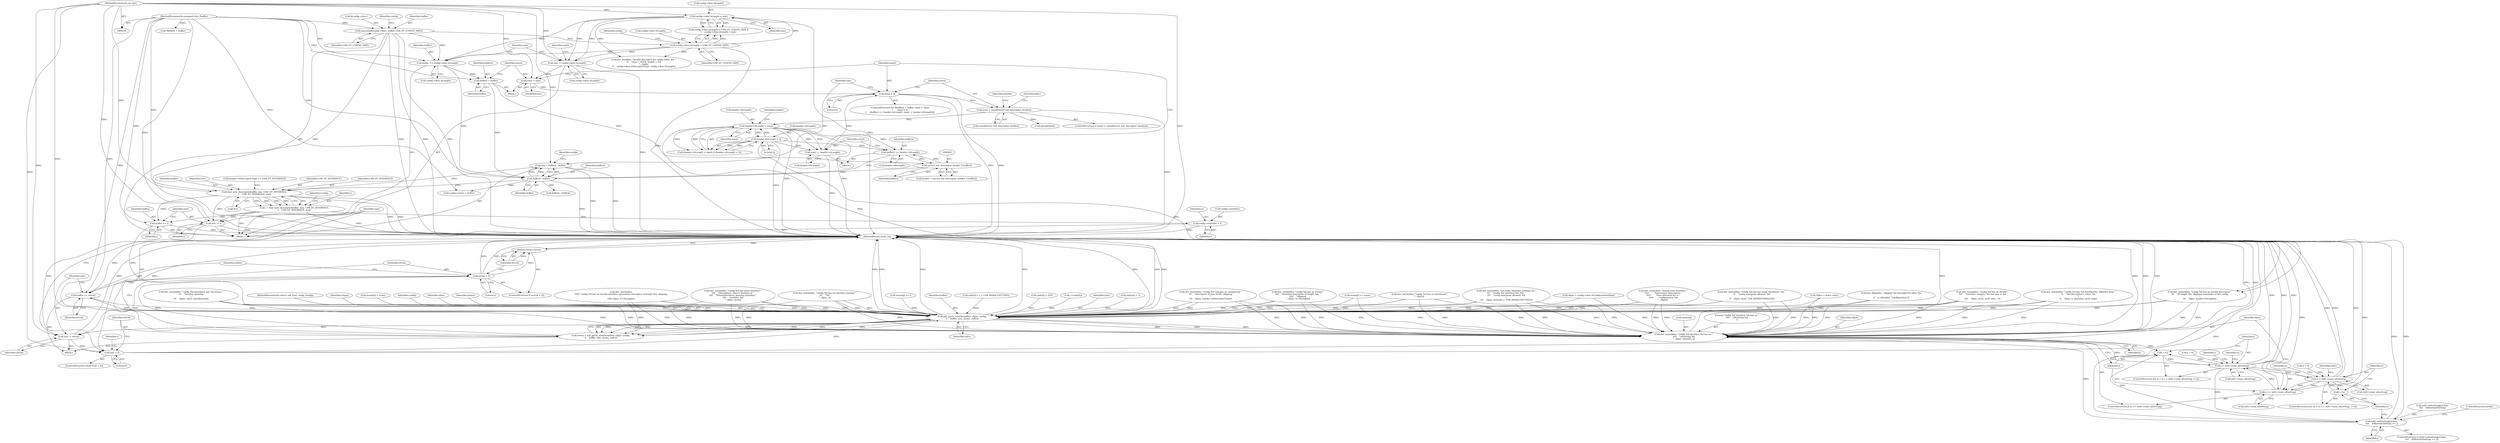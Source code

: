 digraph "0_linux_bd7a3fe770ebd8391d1c7d072ff88e9e76d063eb@integer" {
"1000486" [label="(Call,size = buffer2 - buffer)"];
"1000488" [label="(Call,buffer2 - buffer)"];
"1000280" [label="(Call,(struct usb_descriptor_header *) buffer2)"];
"1000253" [label="(Call,buffer2 += header->bLength)"];
"1000285" [label="(Call,header->bLength > size2)"];
"1000290" [label="(Call,header->bLength < 2)"];
"1000265" [label="(Call,size2 < sizeof(struct usb_descriptor_header))"];
"1000249" [label="(Call,size2 > 0)"];
"1000258" [label="(Call,size2 -= header->bLength)"];
"1000246" [label="(Call,size2 = size)"];
"1000208" [label="(Call,size -= config->desc.bLength)"];
"1000169" [label="(Call,config->desc.bLength > size)"];
"1000162" [label="(Call,config->desc.bLength < USB_DT_CONFIG_SIZE)"];
"1000145" [label="(Call,memcpy(&config->desc, buffer, USB_DT_CONFIG_SIZE))"];
"1000113" [label="(MethodParameterIn,unsigned char *buffer)"];
"1000114" [label="(MethodParameterIn,int size)"];
"1000243" [label="(Call,buffer2 = buffer)"];
"1000201" [label="(Call,buffer += config->desc.bLength)"];
"1000642" [label="(Call,find_next_descriptor(buffer, size, USB_DT_INTERFACE,\n\t    USB_DT_INTERFACE, &n))"];
"1000640" [label="(Call,i = find_next_descriptor(buffer, size, USB_DT_INTERFACE,\n\t    USB_DT_INTERFACE, &n))"];
"1000649" [label="(Call,config->extralen = i)"];
"1000665" [label="(Call,buffer += i)"];
"1000678" [label="(Call,usb_parse_interface(ddev, cfgno, config,\n\t\t    buffer, size, inums, nalts))"];
"1000676" [label="(Call,retval = usb_parse_interface(ddev, cfgno, config,\n\t\t    buffer, size, inums, nalts))"];
"1000687" [label="(Call,retval < 0)"];
"1000690" [label="(Return,return retval;)"];
"1000692" [label="(Call,buffer += retval)"];
"1000695" [label="(Call,size -= retval)"];
"1000672" [label="(Call,size > 0)"];
"1000758" [label="(Call,dev_warn(ddev, \"config %d interface %d has no \"\n\t\t\t\t    \"altsetting %d\n\", cfgno, inums[i], j))"];
"1000724" [label="(Call,++j)"];
"1000719" [label="(Call,j < intfc->num_altsetting)"];
"1000731" [label="(Call,n < intfc->num_altsetting)"];
"1000736" [label="(Call,++n)"];
"1000753" [label="(Call,n >= intfc->num_altsetting)"];
"1000740" [label="(Call,intfc->altsetting[n].desc.\n\t\t\t\t    bAlternateSetting == j)"];
"1000668" [label="(Call,size -= i)"];
"1000251" [label="(Literal,0)"];
"1000692" [label="(Call,buffer += retval)"];
"1000761" [label="(Identifier,cfgno)"];
"1000741" [label="(Call,intfc->altsetting[n].desc.\n\t\t\t\t    bAlternateSetting)"];
"1000114" [label="(MethodParameterIn,int size)"];
"1000696" [label="(Identifier,size)"];
"1000488" [label="(Call,buffer2 - buffer)"];
"1000124" [label="(Call,*buffer0 = buffer)"];
"1000490" [label="(Identifier,buffer)"];
"1000359" [label="(Call,dev_warn(ddev, \"config %d has an invalid \"\n\t\t\t\t    \"interface number: %d but max is %d\n\",\n\t\t\t\t    cfgno, inum, nintf_orig - 1))"];
"1000552" [label="(Call,inums[j] == i)"];
"1000753" [label="(Call,n >= intfc->num_altsetting)"];
"1000689" [label="(Literal,0)"];
"1000267" [label="(Call,sizeof(struct usb_descriptor_header))"];
"1000688" [label="(Identifier,retval)"];
"1000682" [label="(Identifier,buffer)"];
"1000296" [label="(Call,dev_warn(ddev, \"config %d has an invalid descriptor \"\n\t\t\t    \"of length %d, skipping remainder of the config\n\",\n\t\t\t    cfgno, header->bLength))"];
"1000258" [label="(Call,size2 -= header->bLength)"];
"1000252" [label="(Block,)"];
"1000202" [label="(Identifier,buffer)"];
"1000151" [label="(Identifier,USB_DT_CONFIG_SIZE)"];
"1000719" [label="(Call,j < intfc->num_altsetting)"];
"1000486" [label="(Call,size = buffer2 - buffer)"];
"1000172" [label="(Identifier,config)"];
"1000150" [label="(Identifier,buffer)"];
"1000728" [label="(Call,n = 0)"];
"1000229" [label="(Call,dev_warn(ddev, \"config %d has too many interfaces: %d, \"\n\t\t    \"using maximum allowed: %d\n\",\n\t\t    cfgno, nintf, USB_MAXINTERFACES))"];
"1000209" [label="(Identifier,size)"];
"1000451" [label="(Call,dev_warn(ddev, \"found more Interface \"\n \t\t\t\t\t       \"Association Descriptors \"\n \t\t\t\t\t       \"than allocated for in \"\n \t\t\t\t\t       \"configuration %d\n\", cfgno))"];
"1000596" [label="(Call,nalts[i] = j = USB_MAXALTSETTING)"];
"1000145" [label="(Call,memcpy(&config->desc, buffer, USB_DT_CONFIG_SIZE))"];
"1000390" [label="(Call,nalts[i] < 255)"];
"1000395" [label="(Call,++nalts[i])"];
"1000266" [label="(Identifier,size2)"];
"1000241" [label="(ControlStructure,for ((buffer2 = buffer, size2 = size);\n\t      size2 > 0;\n\t     (buffer2 += header->bLength, size2 -= header->bLength)))"];
"1000691" [label="(Identifier,retval)"];
"1000349" [label="(Call,dev_warn(ddev, \"config %d has more interface \"\n\t\t\t\t    \"descriptors, than it declares in \"\n\t\t\t\t    \"bNumInterfaces, ignoring interface \"\n\t\t\t\t    \"number: %d\n\", cfgno, inum))"];
"1000716" [label="(Call,j = 0)"];
"1000168" [label="(Identifier,USB_DT_CONFIG_SIZE)"];
"1000177" [label="(Call,dev_err(ddev, \"invalid descriptor for config index %d: \"\n\t\t    \"type = 0x%X, length = %d\n\", cfgidx,\n\t\t    config->desc.bDescriptorType, config->desc.bLength))"];
"1000686" [label="(ControlStructure,if (retval < 0))"];
"1000635" [label="(Call,config->extra = buffer)"];
"1000305" [label="(Call,header->bDescriptorType == USB_DT_INTERFACE)"];
"1000194" [label="(Call,cfgno = config->desc.bConfigurationValue)"];
"1000665" [label="(Call,buffer += i)"];
"1000161" [label="(Call,config->desc.bLength < USB_DT_CONFIG_SIZE ||\n\t    config->desc.bLength > size)"];
"1000282" [label="(Identifier,buffer2)"];
"1000285" [label="(Call,header->bLength > size2)"];
"1000650" [label="(Call,config->extralen)"];
"1000270" [label="(Call,dev_warn(ddev, \"config %d descriptor has %d excess \"\n\t\t\t    \"byte%s, ignoring\n\",\n\t\t\t    cfgno, size2, plural(size2)))"];
"1000646" [label="(Identifier,USB_DT_INTERFACE)"];
"1000645" [label="(Identifier,USB_DT_INTERFACE)"];
"1000438" [label="(Call,dev_warn(ddev,\n\t\t\t\t\t \"config %d has an invalid interface association descriptor of length %d, skipping\n\",\n\t\t\t\t\t cfgno, d->bLength))"];
"1000675" [label="(Block,)"];
"1000265" [label="(Call,size2 < sizeof(struct usb_descriptor_header))"];
"1000667" [label="(Identifier,i)"];
"1000255" [label="(Call,header->bLength)"];
"1000754" [label="(Identifier,n)"];
"1000487" [label="(Identifier,size)"];
"1000643" [label="(Identifier,buffer)"];
"1000706" [label="(Identifier,i)"];
"1000489" [label="(Identifier,buffer2)"];
"1000325" [label="(Call,dev_warn(ddev, \"config %d has an invalid \"\n\t\t\t\t    \"interface descriptor of length %d, \"\n\t\t\t\t    \"skipping\n\", cfgno, d->bLength))"];
"1000690" [label="(Return,return retval;)"];
"1000518" [label="(Call,dev_warn(ddev, \"config %d has no interfaces?\n\", cfgno))"];
"1000640" [label="(Call,i = find_next_descriptor(buffer, size, USB_DT_INTERFACE,\n\t    USB_DT_INTERFACE, &n))"];
"1000248" [label="(Identifier,size)"];
"1000275" [label="(Call,plural(size2))"];
"1000162" [label="(Call,config->desc.bLength < USB_DT_CONFIG_SIZE)"];
"1000260" [label="(Call,header->bLength)"];
"1000678" [label="(Call,usb_parse_interface(ddev, cfgno, config,\n\t\t    buffer, size, inums, nalts))"];
"1000727" [label="(ControlStructure,for (n = 0; n < intfc->num_altsetting; ++n))"];
"1000758" [label="(Call,dev_warn(ddev, \"config %d interface %d has no \"\n\t\t\t\t    \"altsetting %d\n\", cfgno, inums[i], j))"];
"1000278" [label="(Call,header = (struct usb_descriptor_header *) buffer2)"];
"1000658" [label="(Call,dev_dbg(ddev, \"skipped %d descriptor%s after %s\n\",\n\t\t    n, plural(n), \"configuration\"))"];
"1000653" [label="(Identifier,i)"];
"1000695" [label="(Call,size -= retval)"];
"1000498" [label="(Call,buffer2 - buffer0)"];
"1000745" [label="(Identifier,intfc)"];
"1000765" [label="(Identifier,j)"];
"1000752" [label="(ControlStructure,if (n >= intfc->num_altsetting))"];
"1000685" [label="(Identifier,nalts)"];
"1000146" [label="(Call,&config->desc)"];
"1000683" [label="(Identifier,size)"];
"1000505" [label="(Call,dev_warn(ddev, \"config %d has %d interface%s, different from \"\n\t\t    \"the descriptor's value: %d\n\",\n\t\t    cfgno, n, plural(n), nintf_orig))"];
"1000410" [label="(Call,nalts[n] = 1)"];
"1000641" [label="(Identifier,i)"];
"1000208" [label="(Call,size -= config->desc.bLength)"];
"1000674" [label="(Literal,0)"];
"1000112" [label="(MethodParameterIn,struct usb_host_config *config)"];
"1000479" [label="(Call,dev_warn(ddev, \"config %d contains an unexpected \"\n\t\t\t    \"descriptor of type 0x%X, skipping\n\",\n\t\t\t    cfgno, header->bDescriptorType))"];
"1000725" [label="(Identifier,j)"];
"1000249" [label="(Call,size2 > 0)"];
"1000755" [label="(Call,intfc->num_altsetting)"];
"1000671" [label="(ControlStructure,while (size > 0))"];
"1000733" [label="(Call,intfc->num_altsetting)"];
"1000673" [label="(Identifier,size)"];
"1000244" [label="(Identifier,buffer2)"];
"1000642" [label="(Call,find_next_descriptor(buffer, size, USB_DT_INTERFACE,\n\t    USB_DT_INTERFACE, &n))"];
"1000768" [label="(MethodReturn,static int)"];
"1000378" [label="(Call,inums[i] == inum)"];
"1000169" [label="(Call,config->desc.bLength > size)"];
"1000668" [label="(Call,size -= i)"];
"1000750" [label="(Identifier,j)"];
"1000670" [label="(Identifier,i)"];
"1000759" [label="(Identifier,ddev)"];
"1000680" [label="(Identifier,cfgno)"];
"1000271" [label="(Identifier,ddev)"];
"1000737" [label="(Identifier,n)"];
"1000405" [label="(Call,inums[n] = inum)"];
"1000494" [label="(Identifier,config)"];
"1000647" [label="(Call,&n)"];
"1000644" [label="(Identifier,size)"];
"1000720" [label="(Identifier,j)"];
"1000724" [label="(Call,++j)"];
"1000245" [label="(Identifier,buffer)"];
"1000246" [label="(Call,size2 = size)"];
"1000697" [label="(Identifier,retval)"];
"1000157" [label="(Identifier,config)"];
"1000762" [label="(Call,inums[i])"];
"1000693" [label="(Identifier,buffer)"];
"1000294" [label="(Literal,2)"];
"1000175" [label="(Identifier,size)"];
"1000259" [label="(Identifier,size2)"];
"1000113" [label="(MethodParameterIn,unsigned char *buffer)"];
"1000649" [label="(Call,config->extralen = i)"];
"1000250" [label="(Identifier,size2)"];
"1000676" [label="(Call,retval = usb_parse_interface(ddev, cfgno, config,\n\t\t    buffer, size, inums, nalts))"];
"1000210" [label="(Call,config->desc.bLength)"];
"1000242" [label="(Block,)"];
"1000284" [label="(Call,(header->bLength > size2) || (header->bLength < 2))"];
"1000201" [label="(Call,buffer += config->desc.bLength)"];
"1000279" [label="(Identifier,header)"];
"1000290" [label="(Call,header->bLength < 2)"];
"1000163" [label="(Call,config->desc.bLength)"];
"1000264" [label="(ControlStructure,if (size2 < sizeof(struct usb_descriptor_header)))"];
"1000651" [label="(Identifier,config)"];
"1000656" [label="(Identifier,n)"];
"1000681" [label="(Identifier,config)"];
"1000732" [label="(Identifier,n)"];
"1000669" [label="(Identifier,size)"];
"1000672" [label="(Call,size > 0)"];
"1000694" [label="(Identifier,retval)"];
"1000286" [label="(Call,header->bLength)"];
"1000216" [label="(Identifier,nintf)"];
"1000666" [label="(Identifier,buffer)"];
"1000291" [label="(Call,header->bLength)"];
"1000562" [label="(Call,dev_warn(ddev, \"config %d has no interface number \"\n\t\t\t    \"%d\n\", cfgno, i))"];
"1000700" [label="(Identifier,i)"];
"1000280" [label="(Call,(struct usb_descriptor_header *) buffer2)"];
"1000740" [label="(Call,intfc->altsetting[n].desc.\n\t\t\t\t    bAlternateSetting == j)"];
"1000739" [label="(ControlStructure,if (intfc->altsetting[n].desc.\n\t\t\t\t    bAlternateSetting == j))"];
"1000587" [label="(Call,dev_warn(ddev, \"too many alternate settings for \"\n\t\t\t    \"config %d interface %d: %d, \"\n\t\t\t    \"using maximum allowed: %d\n\",\n\t\t\t    cfgno, inums[i], j, USB_MAXALTSETTING))"];
"1000687" [label="(Call,retval < 0)"];
"1000253" [label="(Call,buffer2 += header->bLength)"];
"1000203" [label="(Call,config->desc.bLength)"];
"1000117" [label="(Call,*ddev = &dev->dev)"];
"1000243" [label="(Call,buffer2 = buffer)"];
"1000736" [label="(Call,++n)"];
"1000170" [label="(Call,config->desc.bLength)"];
"1000292" [label="(Identifier,header)"];
"1000254" [label="(Identifier,buffer2)"];
"1000760" [label="(Literal,\"config %d interface %d has no \"\n\t\t\t\t    \"altsetting %d\n\")"];
"1000247" [label="(Identifier,size2)"];
"1000679" [label="(Identifier,ddev)"];
"1000115" [label="(Block,)"];
"1000677" [label="(Identifier,retval)"];
"1000729" [label="(Identifier,n)"];
"1000731" [label="(Call,n < intfc->num_altsetting)"];
"1000721" [label="(Call,intfc->num_altsetting)"];
"1000289" [label="(Identifier,size2)"];
"1000684" [label="(Identifier,inums)"];
"1000715" [label="(ControlStructure,for (j = 0; j < intfc->num_altsetting; ++j))"];
"1000751" [label="(ControlStructure,break;)"];
"1000486" -> "1000115"  [label="AST: "];
"1000486" -> "1000488"  [label="CFG: "];
"1000487" -> "1000486"  [label="AST: "];
"1000488" -> "1000486"  [label="AST: "];
"1000494" -> "1000486"  [label="CFG: "];
"1000486" -> "1000768"  [label="DDG: "];
"1000486" -> "1000768"  [label="DDG: "];
"1000488" -> "1000486"  [label="DDG: "];
"1000488" -> "1000486"  [label="DDG: "];
"1000114" -> "1000486"  [label="DDG: "];
"1000486" -> "1000642"  [label="DDG: "];
"1000488" -> "1000490"  [label="CFG: "];
"1000489" -> "1000488"  [label="AST: "];
"1000490" -> "1000488"  [label="AST: "];
"1000488" -> "1000768"  [label="DDG: "];
"1000280" -> "1000488"  [label="DDG: "];
"1000253" -> "1000488"  [label="DDG: "];
"1000243" -> "1000488"  [label="DDG: "];
"1000113" -> "1000488"  [label="DDG: "];
"1000201" -> "1000488"  [label="DDG: "];
"1000488" -> "1000498"  [label="DDG: "];
"1000488" -> "1000635"  [label="DDG: "];
"1000488" -> "1000642"  [label="DDG: "];
"1000280" -> "1000278"  [label="AST: "];
"1000280" -> "1000282"  [label="CFG: "];
"1000281" -> "1000280"  [label="AST: "];
"1000282" -> "1000280"  [label="AST: "];
"1000278" -> "1000280"  [label="CFG: "];
"1000280" -> "1000253"  [label="DDG: "];
"1000280" -> "1000278"  [label="DDG: "];
"1000253" -> "1000280"  [label="DDG: "];
"1000243" -> "1000280"  [label="DDG: "];
"1000253" -> "1000252"  [label="AST: "];
"1000253" -> "1000255"  [label="CFG: "];
"1000254" -> "1000253"  [label="AST: "];
"1000255" -> "1000253"  [label="AST: "];
"1000259" -> "1000253"  [label="CFG: "];
"1000285" -> "1000253"  [label="DDG: "];
"1000290" -> "1000253"  [label="DDG: "];
"1000285" -> "1000284"  [label="AST: "];
"1000285" -> "1000289"  [label="CFG: "];
"1000286" -> "1000285"  [label="AST: "];
"1000289" -> "1000285"  [label="AST: "];
"1000292" -> "1000285"  [label="CFG: "];
"1000284" -> "1000285"  [label="CFG: "];
"1000285" -> "1000768"  [label="DDG: "];
"1000285" -> "1000768"  [label="DDG: "];
"1000285" -> "1000258"  [label="DDG: "];
"1000285" -> "1000258"  [label="DDG: "];
"1000285" -> "1000284"  [label="DDG: "];
"1000285" -> "1000284"  [label="DDG: "];
"1000290" -> "1000285"  [label="DDG: "];
"1000265" -> "1000285"  [label="DDG: "];
"1000285" -> "1000290"  [label="DDG: "];
"1000285" -> "1000296"  [label="DDG: "];
"1000290" -> "1000284"  [label="AST: "];
"1000290" -> "1000294"  [label="CFG: "];
"1000291" -> "1000290"  [label="AST: "];
"1000294" -> "1000290"  [label="AST: "];
"1000284" -> "1000290"  [label="CFG: "];
"1000290" -> "1000768"  [label="DDG: "];
"1000290" -> "1000258"  [label="DDG: "];
"1000290" -> "1000284"  [label="DDG: "];
"1000290" -> "1000284"  [label="DDG: "];
"1000290" -> "1000296"  [label="DDG: "];
"1000265" -> "1000264"  [label="AST: "];
"1000265" -> "1000267"  [label="CFG: "];
"1000266" -> "1000265"  [label="AST: "];
"1000267" -> "1000265"  [label="AST: "];
"1000271" -> "1000265"  [label="CFG: "];
"1000279" -> "1000265"  [label="CFG: "];
"1000265" -> "1000768"  [label="DDG: "];
"1000249" -> "1000265"  [label="DDG: "];
"1000265" -> "1000275"  [label="DDG: "];
"1000249" -> "1000241"  [label="AST: "];
"1000249" -> "1000251"  [label="CFG: "];
"1000250" -> "1000249"  [label="AST: "];
"1000251" -> "1000249"  [label="AST: "];
"1000266" -> "1000249"  [label="CFG: "];
"1000487" -> "1000249"  [label="CFG: "];
"1000249" -> "1000768"  [label="DDG: "];
"1000249" -> "1000768"  [label="DDG: "];
"1000258" -> "1000249"  [label="DDG: "];
"1000246" -> "1000249"  [label="DDG: "];
"1000258" -> "1000252"  [label="AST: "];
"1000258" -> "1000260"  [label="CFG: "];
"1000259" -> "1000258"  [label="AST: "];
"1000260" -> "1000258"  [label="AST: "];
"1000250" -> "1000258"  [label="CFG: "];
"1000258" -> "1000768"  [label="DDG: "];
"1000246" -> "1000242"  [label="AST: "];
"1000246" -> "1000248"  [label="CFG: "];
"1000247" -> "1000246"  [label="AST: "];
"1000248" -> "1000246"  [label="AST: "];
"1000250" -> "1000246"  [label="CFG: "];
"1000208" -> "1000246"  [label="DDG: "];
"1000114" -> "1000246"  [label="DDG: "];
"1000208" -> "1000115"  [label="AST: "];
"1000208" -> "1000210"  [label="CFG: "];
"1000209" -> "1000208"  [label="AST: "];
"1000210" -> "1000208"  [label="AST: "];
"1000216" -> "1000208"  [label="CFG: "];
"1000208" -> "1000768"  [label="DDG: "];
"1000169" -> "1000208"  [label="DDG: "];
"1000169" -> "1000208"  [label="DDG: "];
"1000162" -> "1000208"  [label="DDG: "];
"1000114" -> "1000208"  [label="DDG: "];
"1000169" -> "1000161"  [label="AST: "];
"1000169" -> "1000175"  [label="CFG: "];
"1000170" -> "1000169"  [label="AST: "];
"1000175" -> "1000169"  [label="AST: "];
"1000161" -> "1000169"  [label="CFG: "];
"1000169" -> "1000768"  [label="DDG: "];
"1000169" -> "1000161"  [label="DDG: "];
"1000169" -> "1000161"  [label="DDG: "];
"1000162" -> "1000169"  [label="DDG: "];
"1000114" -> "1000169"  [label="DDG: "];
"1000169" -> "1000177"  [label="DDG: "];
"1000169" -> "1000201"  [label="DDG: "];
"1000162" -> "1000161"  [label="AST: "];
"1000162" -> "1000168"  [label="CFG: "];
"1000163" -> "1000162"  [label="AST: "];
"1000168" -> "1000162"  [label="AST: "];
"1000172" -> "1000162"  [label="CFG: "];
"1000161" -> "1000162"  [label="CFG: "];
"1000162" -> "1000768"  [label="DDG: "];
"1000162" -> "1000161"  [label="DDG: "];
"1000162" -> "1000161"  [label="DDG: "];
"1000145" -> "1000162"  [label="DDG: "];
"1000162" -> "1000177"  [label="DDG: "];
"1000162" -> "1000201"  [label="DDG: "];
"1000145" -> "1000115"  [label="AST: "];
"1000145" -> "1000151"  [label="CFG: "];
"1000146" -> "1000145"  [label="AST: "];
"1000150" -> "1000145"  [label="AST: "];
"1000151" -> "1000145"  [label="AST: "];
"1000157" -> "1000145"  [label="CFG: "];
"1000145" -> "1000768"  [label="DDG: "];
"1000145" -> "1000768"  [label="DDG: "];
"1000145" -> "1000768"  [label="DDG: "];
"1000145" -> "1000768"  [label="DDG: "];
"1000113" -> "1000145"  [label="DDG: "];
"1000145" -> "1000201"  [label="DDG: "];
"1000113" -> "1000109"  [label="AST: "];
"1000113" -> "1000768"  [label="DDG: "];
"1000113" -> "1000124"  [label="DDG: "];
"1000113" -> "1000201"  [label="DDG: "];
"1000113" -> "1000243"  [label="DDG: "];
"1000113" -> "1000635"  [label="DDG: "];
"1000113" -> "1000642"  [label="DDG: "];
"1000113" -> "1000665"  [label="DDG: "];
"1000113" -> "1000678"  [label="DDG: "];
"1000113" -> "1000692"  [label="DDG: "];
"1000114" -> "1000109"  [label="AST: "];
"1000114" -> "1000768"  [label="DDG: "];
"1000114" -> "1000642"  [label="DDG: "];
"1000114" -> "1000668"  [label="DDG: "];
"1000114" -> "1000672"  [label="DDG: "];
"1000114" -> "1000678"  [label="DDG: "];
"1000114" -> "1000695"  [label="DDG: "];
"1000243" -> "1000242"  [label="AST: "];
"1000243" -> "1000245"  [label="CFG: "];
"1000244" -> "1000243"  [label="AST: "];
"1000245" -> "1000243"  [label="AST: "];
"1000247" -> "1000243"  [label="CFG: "];
"1000201" -> "1000243"  [label="DDG: "];
"1000201" -> "1000115"  [label="AST: "];
"1000201" -> "1000203"  [label="CFG: "];
"1000202" -> "1000201"  [label="AST: "];
"1000203" -> "1000201"  [label="AST: "];
"1000209" -> "1000201"  [label="CFG: "];
"1000642" -> "1000640"  [label="AST: "];
"1000642" -> "1000647"  [label="CFG: "];
"1000643" -> "1000642"  [label="AST: "];
"1000644" -> "1000642"  [label="AST: "];
"1000645" -> "1000642"  [label="AST: "];
"1000646" -> "1000642"  [label="AST: "];
"1000647" -> "1000642"  [label="AST: "];
"1000640" -> "1000642"  [label="CFG: "];
"1000642" -> "1000768"  [label="DDG: "];
"1000642" -> "1000768"  [label="DDG: "];
"1000642" -> "1000640"  [label="DDG: "];
"1000642" -> "1000640"  [label="DDG: "];
"1000642" -> "1000640"  [label="DDG: "];
"1000642" -> "1000640"  [label="DDG: "];
"1000305" -> "1000642"  [label="DDG: "];
"1000642" -> "1000665"  [label="DDG: "];
"1000642" -> "1000668"  [label="DDG: "];
"1000640" -> "1000115"  [label="AST: "];
"1000641" -> "1000640"  [label="AST: "];
"1000651" -> "1000640"  [label="CFG: "];
"1000640" -> "1000768"  [label="DDG: "];
"1000640" -> "1000649"  [label="DDG: "];
"1000640" -> "1000665"  [label="DDG: "];
"1000640" -> "1000668"  [label="DDG: "];
"1000649" -> "1000115"  [label="AST: "];
"1000649" -> "1000653"  [label="CFG: "];
"1000650" -> "1000649"  [label="AST: "];
"1000653" -> "1000649"  [label="AST: "];
"1000656" -> "1000649"  [label="CFG: "];
"1000649" -> "1000768"  [label="DDG: "];
"1000665" -> "1000115"  [label="AST: "];
"1000665" -> "1000667"  [label="CFG: "];
"1000666" -> "1000665"  [label="AST: "];
"1000667" -> "1000665"  [label="AST: "];
"1000669" -> "1000665"  [label="CFG: "];
"1000665" -> "1000768"  [label="DDG: "];
"1000665" -> "1000678"  [label="DDG: "];
"1000678" -> "1000676"  [label="AST: "];
"1000678" -> "1000685"  [label="CFG: "];
"1000679" -> "1000678"  [label="AST: "];
"1000680" -> "1000678"  [label="AST: "];
"1000681" -> "1000678"  [label="AST: "];
"1000682" -> "1000678"  [label="AST: "];
"1000683" -> "1000678"  [label="AST: "];
"1000684" -> "1000678"  [label="AST: "];
"1000685" -> "1000678"  [label="AST: "];
"1000676" -> "1000678"  [label="CFG: "];
"1000678" -> "1000768"  [label="DDG: "];
"1000678" -> "1000768"  [label="DDG: "];
"1000678" -> "1000768"  [label="DDG: "];
"1000678" -> "1000768"  [label="DDG: "];
"1000678" -> "1000768"  [label="DDG: "];
"1000678" -> "1000768"  [label="DDG: "];
"1000678" -> "1000768"  [label="DDG: "];
"1000678" -> "1000676"  [label="DDG: "];
"1000678" -> "1000676"  [label="DDG: "];
"1000678" -> "1000676"  [label="DDG: "];
"1000678" -> "1000676"  [label="DDG: "];
"1000678" -> "1000676"  [label="DDG: "];
"1000678" -> "1000676"  [label="DDG: "];
"1000678" -> "1000676"  [label="DDG: "];
"1000325" -> "1000678"  [label="DDG: "];
"1000325" -> "1000678"  [label="DDG: "];
"1000562" -> "1000678"  [label="DDG: "];
"1000562" -> "1000678"  [label="DDG: "];
"1000505" -> "1000678"  [label="DDG: "];
"1000505" -> "1000678"  [label="DDG: "];
"1000587" -> "1000678"  [label="DDG: "];
"1000587" -> "1000678"  [label="DDG: "];
"1000587" -> "1000678"  [label="DDG: "];
"1000518" -> "1000678"  [label="DDG: "];
"1000518" -> "1000678"  [label="DDG: "];
"1000451" -> "1000678"  [label="DDG: "];
"1000451" -> "1000678"  [label="DDG: "];
"1000479" -> "1000678"  [label="DDG: "];
"1000479" -> "1000678"  [label="DDG: "];
"1000117" -> "1000678"  [label="DDG: "];
"1000349" -> "1000678"  [label="DDG: "];
"1000349" -> "1000678"  [label="DDG: "];
"1000296" -> "1000678"  [label="DDG: "];
"1000296" -> "1000678"  [label="DDG: "];
"1000359" -> "1000678"  [label="DDG: "];
"1000359" -> "1000678"  [label="DDG: "];
"1000658" -> "1000678"  [label="DDG: "];
"1000229" -> "1000678"  [label="DDG: "];
"1000229" -> "1000678"  [label="DDG: "];
"1000438" -> "1000678"  [label="DDG: "];
"1000438" -> "1000678"  [label="DDG: "];
"1000270" -> "1000678"  [label="DDG: "];
"1000270" -> "1000678"  [label="DDG: "];
"1000194" -> "1000678"  [label="DDG: "];
"1000112" -> "1000678"  [label="DDG: "];
"1000692" -> "1000678"  [label="DDG: "];
"1000672" -> "1000678"  [label="DDG: "];
"1000552" -> "1000678"  [label="DDG: "];
"1000378" -> "1000678"  [label="DDG: "];
"1000405" -> "1000678"  [label="DDG: "];
"1000410" -> "1000678"  [label="DDG: "];
"1000390" -> "1000678"  [label="DDG: "];
"1000395" -> "1000678"  [label="DDG: "];
"1000596" -> "1000678"  [label="DDG: "];
"1000678" -> "1000692"  [label="DDG: "];
"1000678" -> "1000695"  [label="DDG: "];
"1000678" -> "1000758"  [label="DDG: "];
"1000678" -> "1000758"  [label="DDG: "];
"1000678" -> "1000758"  [label="DDG: "];
"1000676" -> "1000675"  [label="AST: "];
"1000677" -> "1000676"  [label="AST: "];
"1000688" -> "1000676"  [label="CFG: "];
"1000676" -> "1000768"  [label="DDG: "];
"1000676" -> "1000687"  [label="DDG: "];
"1000687" -> "1000686"  [label="AST: "];
"1000687" -> "1000689"  [label="CFG: "];
"1000688" -> "1000687"  [label="AST: "];
"1000689" -> "1000687"  [label="AST: "];
"1000691" -> "1000687"  [label="CFG: "];
"1000693" -> "1000687"  [label="CFG: "];
"1000687" -> "1000768"  [label="DDG: "];
"1000687" -> "1000768"  [label="DDG: "];
"1000687" -> "1000690"  [label="DDG: "];
"1000687" -> "1000692"  [label="DDG: "];
"1000687" -> "1000695"  [label="DDG: "];
"1000690" -> "1000686"  [label="AST: "];
"1000690" -> "1000691"  [label="CFG: "];
"1000691" -> "1000690"  [label="AST: "];
"1000768" -> "1000690"  [label="CFG: "];
"1000690" -> "1000768"  [label="DDG: "];
"1000691" -> "1000690"  [label="DDG: "];
"1000692" -> "1000675"  [label="AST: "];
"1000692" -> "1000694"  [label="CFG: "];
"1000693" -> "1000692"  [label="AST: "];
"1000694" -> "1000692"  [label="AST: "];
"1000696" -> "1000692"  [label="CFG: "];
"1000692" -> "1000768"  [label="DDG: "];
"1000695" -> "1000675"  [label="AST: "];
"1000695" -> "1000697"  [label="CFG: "];
"1000696" -> "1000695"  [label="AST: "];
"1000697" -> "1000695"  [label="AST: "];
"1000673" -> "1000695"  [label="CFG: "];
"1000695" -> "1000768"  [label="DDG: "];
"1000695" -> "1000672"  [label="DDG: "];
"1000672" -> "1000671"  [label="AST: "];
"1000672" -> "1000674"  [label="CFG: "];
"1000673" -> "1000672"  [label="AST: "];
"1000674" -> "1000672"  [label="AST: "];
"1000677" -> "1000672"  [label="CFG: "];
"1000700" -> "1000672"  [label="CFG: "];
"1000672" -> "1000768"  [label="DDG: "];
"1000672" -> "1000768"  [label="DDG: "];
"1000668" -> "1000672"  [label="DDG: "];
"1000758" -> "1000752"  [label="AST: "];
"1000758" -> "1000765"  [label="CFG: "];
"1000759" -> "1000758"  [label="AST: "];
"1000760" -> "1000758"  [label="AST: "];
"1000761" -> "1000758"  [label="AST: "];
"1000762" -> "1000758"  [label="AST: "];
"1000765" -> "1000758"  [label="AST: "];
"1000725" -> "1000758"  [label="CFG: "];
"1000758" -> "1000768"  [label="DDG: "];
"1000758" -> "1000768"  [label="DDG: "];
"1000758" -> "1000768"  [label="DDG: "];
"1000758" -> "1000768"  [label="DDG: "];
"1000758" -> "1000724"  [label="DDG: "];
"1000325" -> "1000758"  [label="DDG: "];
"1000325" -> "1000758"  [label="DDG: "];
"1000562" -> "1000758"  [label="DDG: "];
"1000562" -> "1000758"  [label="DDG: "];
"1000505" -> "1000758"  [label="DDG: "];
"1000505" -> "1000758"  [label="DDG: "];
"1000587" -> "1000758"  [label="DDG: "];
"1000587" -> "1000758"  [label="DDG: "];
"1000587" -> "1000758"  [label="DDG: "];
"1000518" -> "1000758"  [label="DDG: "];
"1000518" -> "1000758"  [label="DDG: "];
"1000451" -> "1000758"  [label="DDG: "];
"1000451" -> "1000758"  [label="DDG: "];
"1000479" -> "1000758"  [label="DDG: "];
"1000479" -> "1000758"  [label="DDG: "];
"1000349" -> "1000758"  [label="DDG: "];
"1000349" -> "1000758"  [label="DDG: "];
"1000296" -> "1000758"  [label="DDG: "];
"1000296" -> "1000758"  [label="DDG: "];
"1000359" -> "1000758"  [label="DDG: "];
"1000359" -> "1000758"  [label="DDG: "];
"1000658" -> "1000758"  [label="DDG: "];
"1000229" -> "1000758"  [label="DDG: "];
"1000229" -> "1000758"  [label="DDG: "];
"1000438" -> "1000758"  [label="DDG: "];
"1000438" -> "1000758"  [label="DDG: "];
"1000270" -> "1000758"  [label="DDG: "];
"1000270" -> "1000758"  [label="DDG: "];
"1000117" -> "1000758"  [label="DDG: "];
"1000194" -> "1000758"  [label="DDG: "];
"1000378" -> "1000758"  [label="DDG: "];
"1000740" -> "1000758"  [label="DDG: "];
"1000719" -> "1000758"  [label="DDG: "];
"1000724" -> "1000715"  [label="AST: "];
"1000724" -> "1000725"  [label="CFG: "];
"1000725" -> "1000724"  [label="AST: "];
"1000720" -> "1000724"  [label="CFG: "];
"1000724" -> "1000719"  [label="DDG: "];
"1000740" -> "1000724"  [label="DDG: "];
"1000719" -> "1000724"  [label="DDG: "];
"1000719" -> "1000715"  [label="AST: "];
"1000719" -> "1000721"  [label="CFG: "];
"1000720" -> "1000719"  [label="AST: "];
"1000721" -> "1000719"  [label="AST: "];
"1000729" -> "1000719"  [label="CFG: "];
"1000706" -> "1000719"  [label="CFG: "];
"1000719" -> "1000768"  [label="DDG: "];
"1000719" -> "1000768"  [label="DDG: "];
"1000719" -> "1000768"  [label="DDG: "];
"1000716" -> "1000719"  [label="DDG: "];
"1000753" -> "1000719"  [label="DDG: "];
"1000731" -> "1000719"  [label="DDG: "];
"1000719" -> "1000731"  [label="DDG: "];
"1000719" -> "1000740"  [label="DDG: "];
"1000731" -> "1000727"  [label="AST: "];
"1000731" -> "1000733"  [label="CFG: "];
"1000732" -> "1000731"  [label="AST: "];
"1000733" -> "1000731"  [label="AST: "];
"1000745" -> "1000731"  [label="CFG: "];
"1000754" -> "1000731"  [label="CFG: "];
"1000731" -> "1000768"  [label="DDG: "];
"1000731" -> "1000768"  [label="DDG: "];
"1000731" -> "1000768"  [label="DDG: "];
"1000728" -> "1000731"  [label="DDG: "];
"1000736" -> "1000731"  [label="DDG: "];
"1000731" -> "1000736"  [label="DDG: "];
"1000731" -> "1000753"  [label="DDG: "];
"1000731" -> "1000753"  [label="DDG: "];
"1000736" -> "1000727"  [label="AST: "];
"1000736" -> "1000737"  [label="CFG: "];
"1000737" -> "1000736"  [label="AST: "];
"1000732" -> "1000736"  [label="CFG: "];
"1000753" -> "1000752"  [label="AST: "];
"1000753" -> "1000755"  [label="CFG: "];
"1000754" -> "1000753"  [label="AST: "];
"1000755" -> "1000753"  [label="AST: "];
"1000759" -> "1000753"  [label="CFG: "];
"1000725" -> "1000753"  [label="CFG: "];
"1000753" -> "1000768"  [label="DDG: "];
"1000753" -> "1000768"  [label="DDG: "];
"1000740" -> "1000739"  [label="AST: "];
"1000740" -> "1000750"  [label="CFG: "];
"1000741" -> "1000740"  [label="AST: "];
"1000750" -> "1000740"  [label="AST: "];
"1000751" -> "1000740"  [label="CFG: "];
"1000737" -> "1000740"  [label="CFG: "];
"1000740" -> "1000768"  [label="DDG: "];
"1000740" -> "1000768"  [label="DDG: "];
"1000740" -> "1000768"  [label="DDG: "];
"1000668" -> "1000115"  [label="AST: "];
"1000668" -> "1000670"  [label="CFG: "];
"1000669" -> "1000668"  [label="AST: "];
"1000670" -> "1000668"  [label="AST: "];
"1000673" -> "1000668"  [label="CFG: "];
"1000668" -> "1000768"  [label="DDG: "];
}
